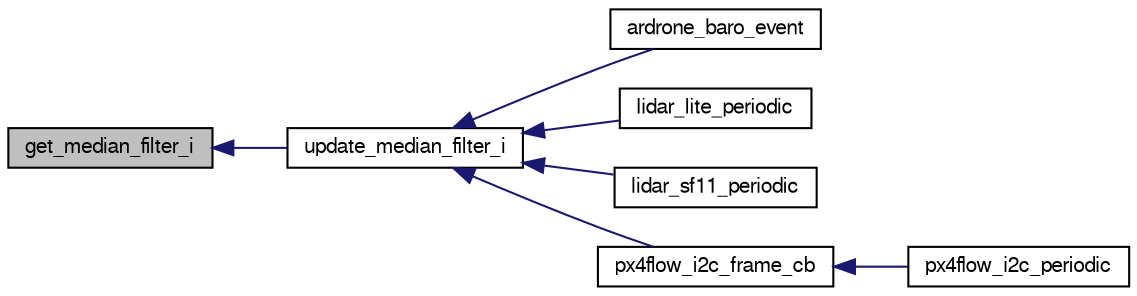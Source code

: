 digraph "get_median_filter_i"
{
  edge [fontname="FreeSans",fontsize="10",labelfontname="FreeSans",labelfontsize="10"];
  node [fontname="FreeSans",fontsize="10",shape=record];
  rankdir="LR";
  Node1 [label="get_median_filter_i",height=0.2,width=0.4,color="black", fillcolor="grey75", style="filled", fontcolor="black"];
  Node1 -> Node2 [dir="back",color="midnightblue",fontsize="10",style="solid",fontname="FreeSans"];
  Node2 [label="update_median_filter_i",height=0.2,width=0.4,color="black", fillcolor="white", style="filled",URL="$median__filter_8h.html#a87c4aea132190eff249c7eebe4c9e730"];
  Node2 -> Node3 [dir="back",color="midnightblue",fontsize="10",style="solid",fontname="FreeSans"];
  Node3 [label="ardrone_baro_event",height=0.2,width=0.4,color="black", fillcolor="white", style="filled",URL="$ardrone_2baro__board_8h.html#a931fb2c09c5110447836986b03ac6c32"];
  Node2 -> Node4 [dir="back",color="midnightblue",fontsize="10",style="solid",fontname="FreeSans"];
  Node4 [label="lidar_lite_periodic",height=0.2,width=0.4,color="black", fillcolor="white", style="filled",URL="$lidar__lite_8h.html#ad9de6c26f7a464d53a4aa70c65c944e6",tooltip="Poll lidar for data for altitude hold 50Hz-100Hz should be enough, in theory can go faster (see the d..."];
  Node2 -> Node5 [dir="back",color="midnightblue",fontsize="10",style="solid",fontname="FreeSans"];
  Node5 [label="lidar_sf11_periodic",height=0.2,width=0.4,color="black", fillcolor="white", style="filled",URL="$lidar__sf11_8h.html#a48ad612bd4d1d65f27d60b5a578327f2",tooltip="Poll lidar for data. "];
  Node2 -> Node6 [dir="back",color="midnightblue",fontsize="10",style="solid",fontname="FreeSans"];
  Node6 [label="px4flow_i2c_frame_cb",height=0.2,width=0.4,color="black", fillcolor="white", style="filled",URL="$px4flow__i2c_8c.html#ad7e1980e7d9d597a3902d1fb1bcb19b9",tooltip="Propagate optical flow information. "];
  Node6 -> Node7 [dir="back",color="midnightblue",fontsize="10",style="solid",fontname="FreeSans"];
  Node7 [label="px4flow_i2c_periodic",height=0.2,width=0.4,color="black", fillcolor="white", style="filled",URL="$px4flow__i2c_8h.html#a4d95252752186b0b1e437955c7eeea8b",tooltip="Poll px4flow for data 152 i2c frames are created per second, so the PX4FLOW can be polled at up to 15..."];
}
